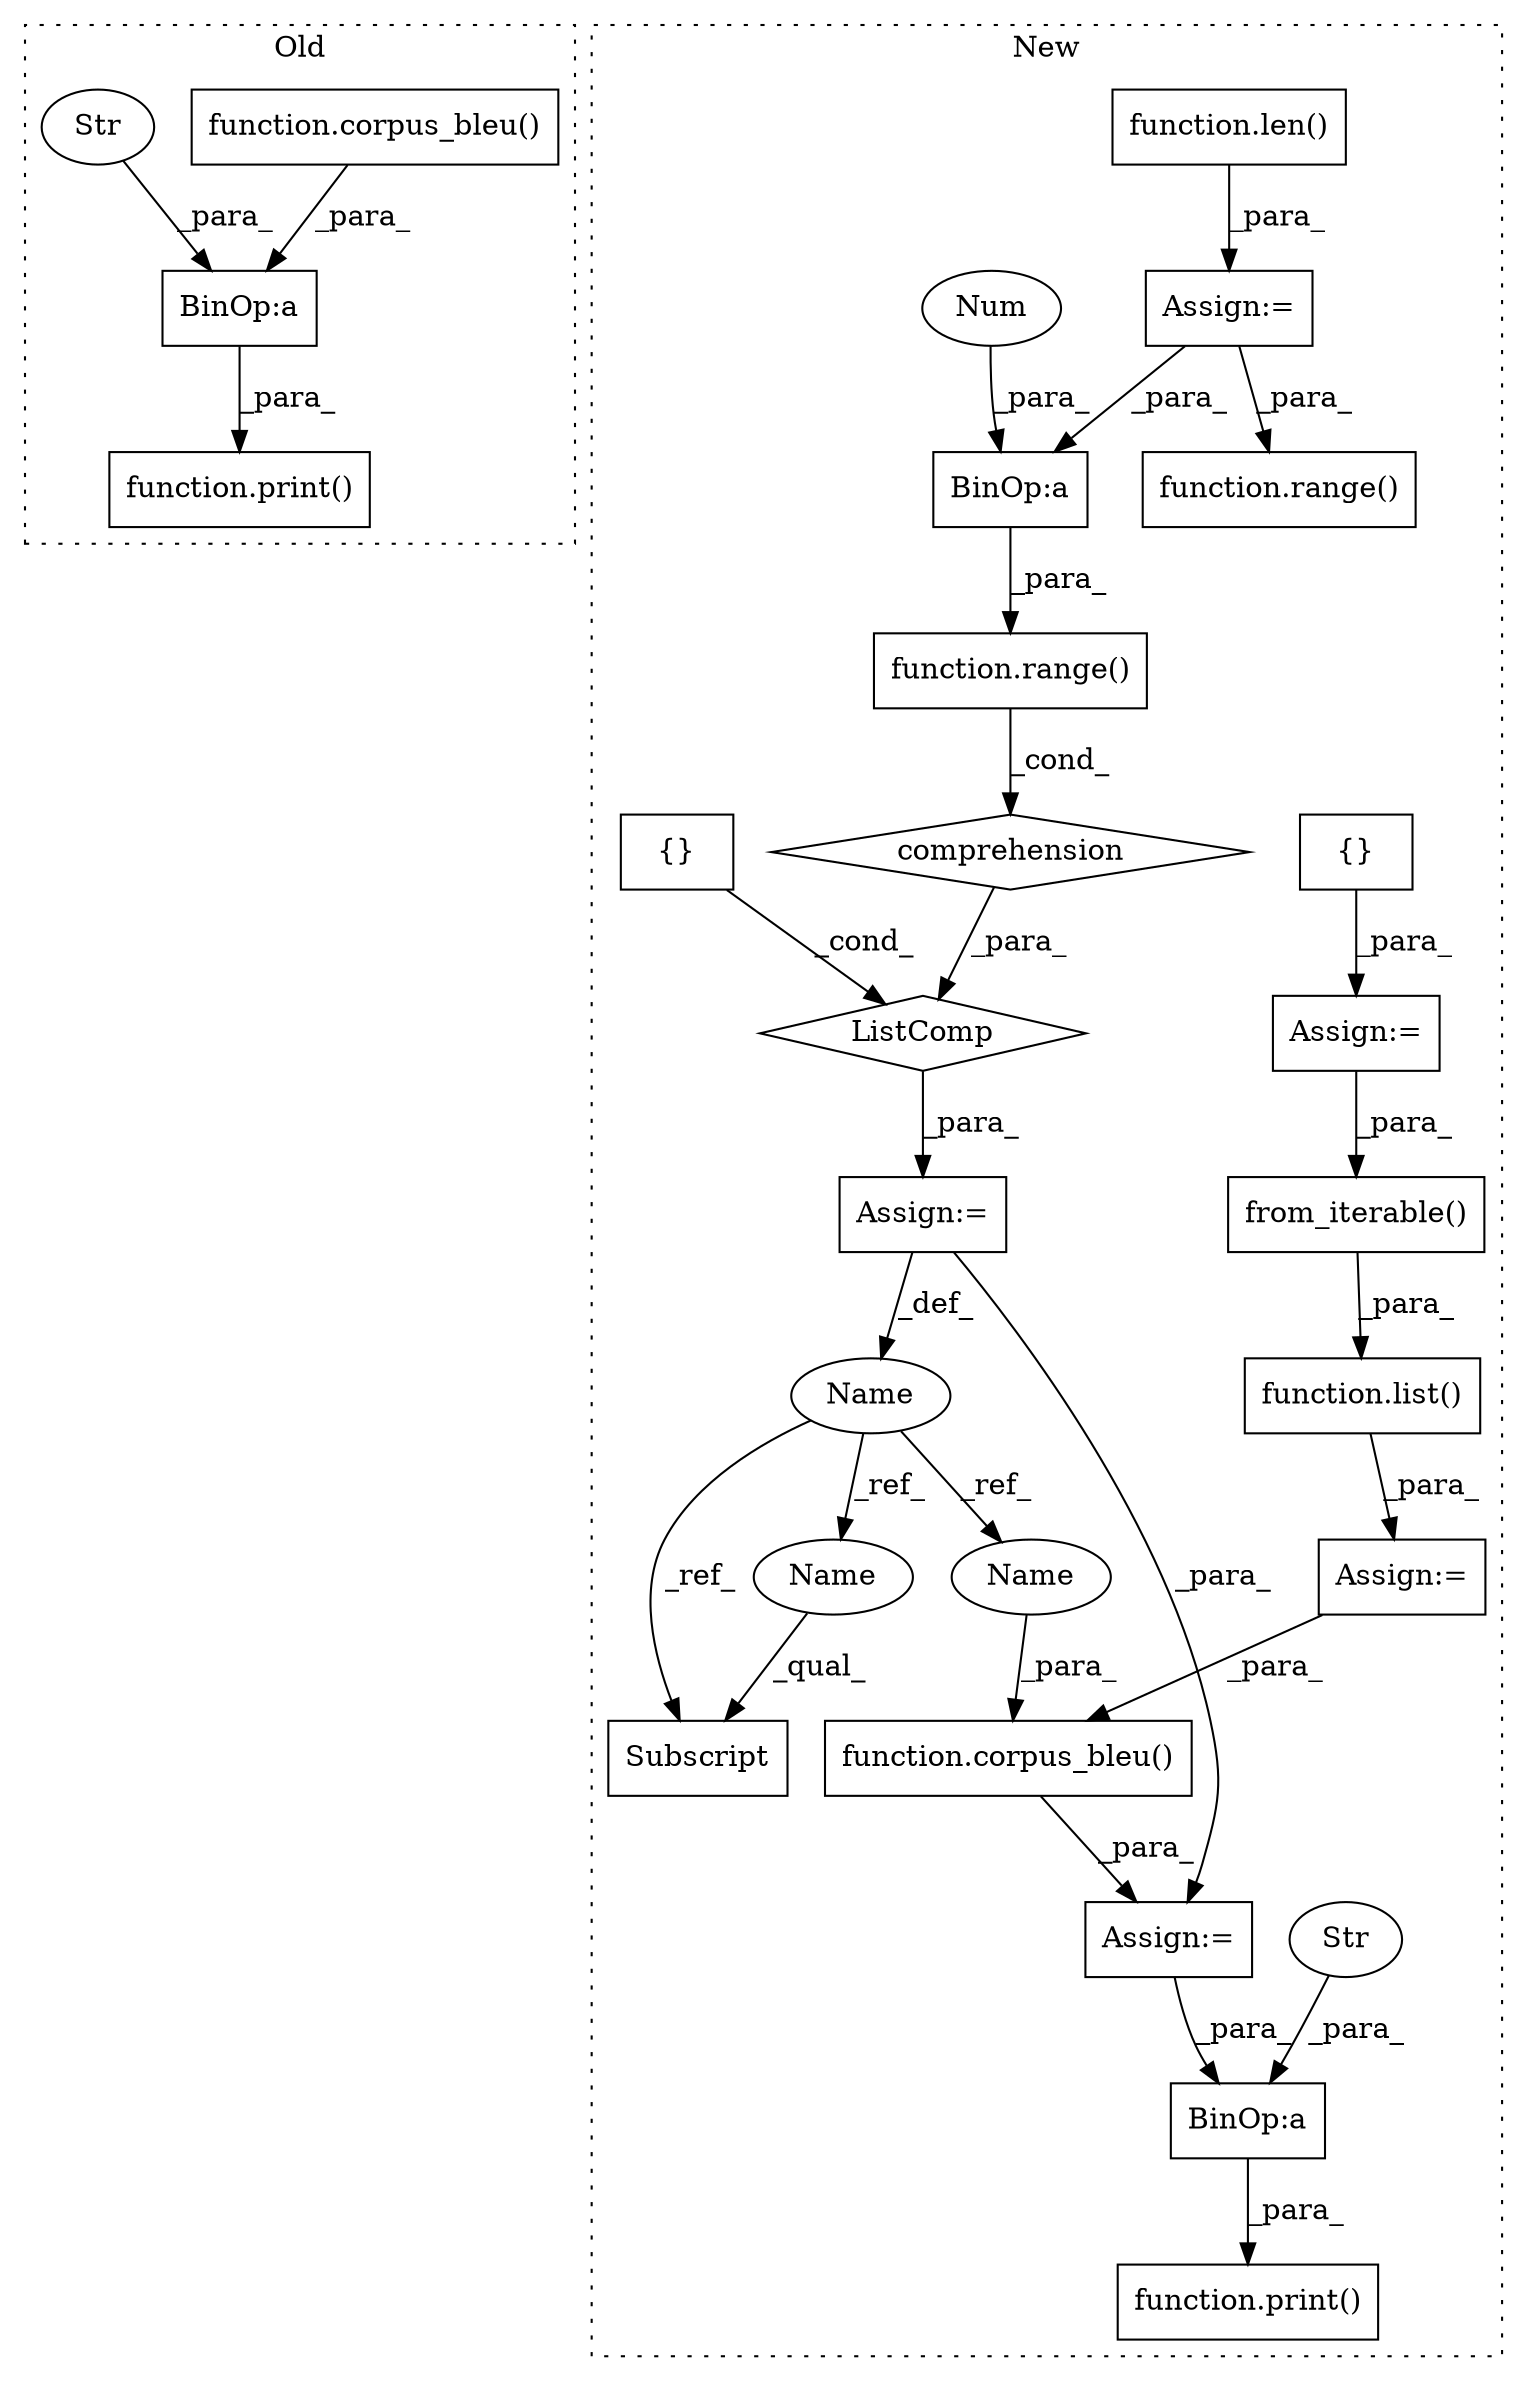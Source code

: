 digraph G {
subgraph cluster0 {
1 [label="function.corpus_bleu()" a="75" s="4761,4784" l="12,1" shape="box"];
3 [label="BinOp:a" a="82" s="4758" l="3" shape="box"];
4 [label="Str" a="66" s="4715" l="43" shape="ellipse"];
12 [label="function.print()" a="75" s="4709,4785" l="6,1" shape="box"];
label = "Old";
style="dotted";
}
subgraph cluster1 {
2 [label="ListComp" a="106" s="5580" l="26" shape="diamond"];
5 [label="function.len()" a="75" s="5534,5542" l="4,1" shape="box"];
6 [label="BinOp:a" a="82" s="5600" l="3" shape="box"];
7 [label="BinOp:a" a="82" s="5929" l="3" shape="box"];
8 [label="Str" a="66" s="5885" l="44" shape="ellipse"];
9 [label="function.range()" a="75" s="5593,5604" l="6,1" shape="box"];
10 [label="{}" a="59" s="5559,5559" l="2,1" shape="box"];
11 [label="function.range()" a="75" s="5721,5732" l="6,1" shape="box"];
13 [label="function.print()" a="75" s="5879,5936" l="6,1" shape="box"];
14 [label="Num" a="76" s="5603" l="1" shape="ellipse"];
15 [label="function.corpus_bleu()" a="75" s="5840,5873" l="12,1" shape="box"];
16 [label="{}" a="59" s="5581,5581" l="2,1" shape="box"];
17 [label="function.list()" a="75" s="5793,5827" l="5,1" shape="box"];
18 [label="comprehension" a="45" s="5584" l="3" shape="diamond"];
19 [label="Name" a="87" s="5566" l="11" shape="ellipse"];
20 [label="Subscript" a="63" s="5747,0" l="14,0" shape="box"];
21 [label="from_iterable()" a="75" s="5798,5826" l="20,1" shape="box"];
22 [label="Assign:=" a="68" s="5790" l="3" shape="box"];
23 [label="Assign:=" a="68" s="5531" l="3" shape="box"];
24 [label="Assign:=" a="68" s="5837" l="3" shape="box"];
25 [label="Assign:=" a="68" s="5556" l="3" shape="box"];
26 [label="Assign:=" a="68" s="5577" l="3" shape="box"];
27 [label="Name" a="87" s="5747" l="11" shape="ellipse"];
28 [label="Name" a="87" s="5862" l="11" shape="ellipse"];
label = "New";
style="dotted";
}
1 -> 3 [label="_para_"];
2 -> 26 [label="_para_"];
3 -> 12 [label="_para_"];
4 -> 3 [label="_para_"];
5 -> 23 [label="_para_"];
6 -> 9 [label="_para_"];
7 -> 13 [label="_para_"];
8 -> 7 [label="_para_"];
9 -> 18 [label="_cond_"];
10 -> 25 [label="_para_"];
14 -> 6 [label="_para_"];
15 -> 24 [label="_para_"];
16 -> 2 [label="_cond_"];
17 -> 22 [label="_para_"];
18 -> 2 [label="_para_"];
19 -> 28 [label="_ref_"];
19 -> 20 [label="_ref_"];
19 -> 27 [label="_ref_"];
21 -> 17 [label="_para_"];
22 -> 15 [label="_para_"];
23 -> 11 [label="_para_"];
23 -> 6 [label="_para_"];
24 -> 7 [label="_para_"];
25 -> 21 [label="_para_"];
26 -> 24 [label="_para_"];
26 -> 19 [label="_def_"];
27 -> 20 [label="_qual_"];
28 -> 15 [label="_para_"];
}